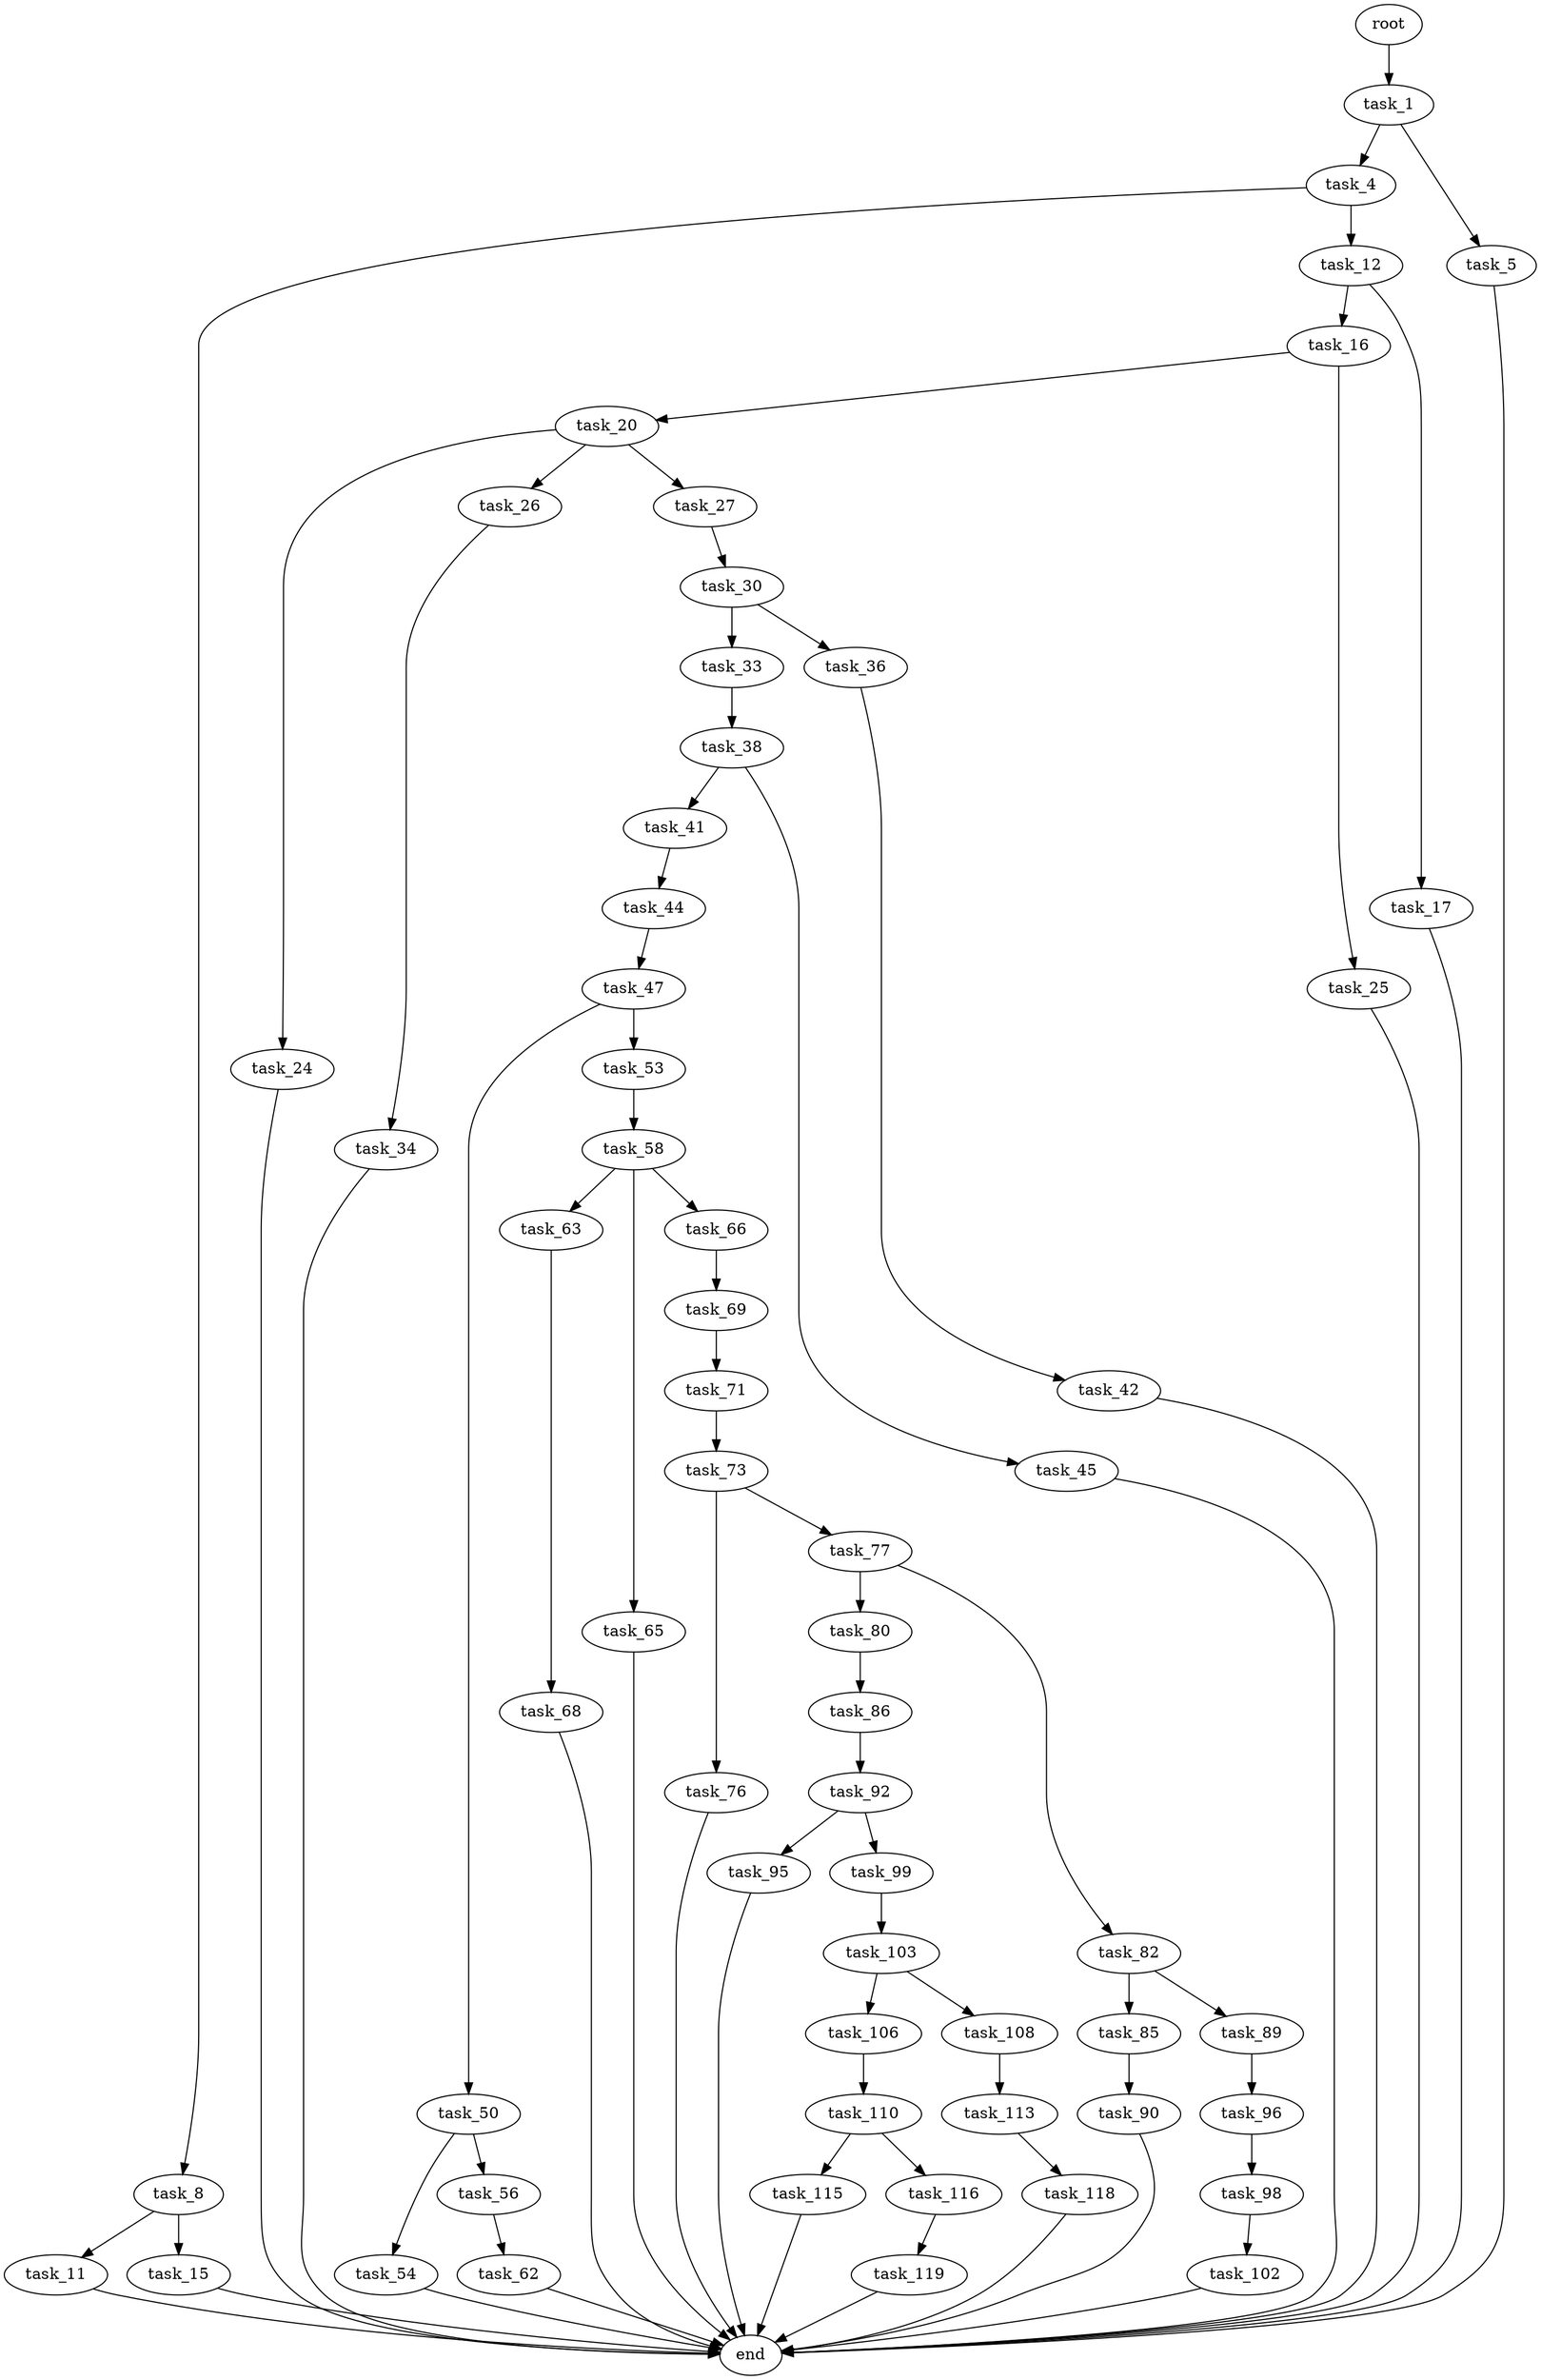 digraph G {
  root [size="0.000000"];
  task_1 [size="309311962350.000000"];
  task_4 [size="241138039880.000000"];
  task_5 [size="68719476736.000000"];
  task_8 [size="33529434754.000000"];
  task_12 [size="81664733918.000000"];
  end [size="0.000000"];
  task_11 [size="14507208784.000000"];
  task_15 [size="748565880797.000000"];
  task_16 [size="259507667954.000000"];
  task_17 [size="368293445632.000000"];
  task_20 [size="368293445632.000000"];
  task_25 [size="325311029428.000000"];
  task_24 [size="134217728000.000000"];
  task_26 [size="68719476736.000000"];
  task_27 [size="134217728000.000000"];
  task_34 [size="155077844155.000000"];
  task_30 [size="231928233984.000000"];
  task_33 [size="2475767972.000000"];
  task_36 [size="28991029248.000000"];
  task_38 [size="4031277520.000000"];
  task_42 [size="7914886802.000000"];
  task_41 [size="1111667638563.000000"];
  task_45 [size="134217728000.000000"];
  task_44 [size="8589934592.000000"];
  task_47 [size="1891597565.000000"];
  task_50 [size="10003603669.000000"];
  task_53 [size="68719476736.000000"];
  task_54 [size="1460494457.000000"];
  task_56 [size="2741779696.000000"];
  task_58 [size="19751420252.000000"];
  task_62 [size="31695259953.000000"];
  task_63 [size="368293445632.000000"];
  task_65 [size="104312199792.000000"];
  task_66 [size="100667264452.000000"];
  task_68 [size="14548013716.000000"];
  task_69 [size="365637919723.000000"];
  task_71 [size="549755813888.000000"];
  task_73 [size="8589934592.000000"];
  task_76 [size="909358916.000000"];
  task_77 [size="11441283628.000000"];
  task_80 [size="231928233984.000000"];
  task_82 [size="46610933779.000000"];
  task_86 [size="26995345219.000000"];
  task_85 [size="191992558513.000000"];
  task_89 [size="3158178704.000000"];
  task_90 [size="782757789696.000000"];
  task_92 [size="7386296510.000000"];
  task_96 [size="6766615160.000000"];
  task_95 [size="168975846420.000000"];
  task_99 [size="815584516117.000000"];
  task_98 [size="549755813888.000000"];
  task_102 [size="368293445632.000000"];
  task_103 [size="368293445632.000000"];
  task_106 [size="1926149170.000000"];
  task_108 [size="427490525419.000000"];
  task_110 [size="929338660664.000000"];
  task_113 [size="14359456822.000000"];
  task_115 [size="231928233984.000000"];
  task_116 [size="940368139492.000000"];
  task_118 [size="368293445632.000000"];
  task_119 [size="68719476736.000000"];

  root -> task_1 [size="1.000000"];
  task_1 -> task_4 [size="411041792.000000"];
  task_1 -> task_5 [size="411041792.000000"];
  task_4 -> task_8 [size="209715200.000000"];
  task_4 -> task_12 [size="209715200.000000"];
  task_5 -> end [size="1.000000"];
  task_8 -> task_11 [size="536870912.000000"];
  task_8 -> task_15 [size="536870912.000000"];
  task_12 -> task_16 [size="75497472.000000"];
  task_12 -> task_17 [size="75497472.000000"];
  task_11 -> end [size="1.000000"];
  task_15 -> end [size="1.000000"];
  task_16 -> task_20 [size="209715200.000000"];
  task_16 -> task_25 [size="209715200.000000"];
  task_17 -> end [size="1.000000"];
  task_20 -> task_24 [size="411041792.000000"];
  task_20 -> task_26 [size="411041792.000000"];
  task_20 -> task_27 [size="411041792.000000"];
  task_25 -> end [size="1.000000"];
  task_24 -> end [size="1.000000"];
  task_26 -> task_34 [size="134217728.000000"];
  task_27 -> task_30 [size="209715200.000000"];
  task_34 -> end [size="1.000000"];
  task_30 -> task_33 [size="301989888.000000"];
  task_30 -> task_36 [size="301989888.000000"];
  task_33 -> task_38 [size="75497472.000000"];
  task_36 -> task_42 [size="75497472.000000"];
  task_38 -> task_41 [size="209715200.000000"];
  task_38 -> task_45 [size="209715200.000000"];
  task_42 -> end [size="1.000000"];
  task_41 -> task_44 [size="838860800.000000"];
  task_45 -> end [size="1.000000"];
  task_44 -> task_47 [size="33554432.000000"];
  task_47 -> task_50 [size="33554432.000000"];
  task_47 -> task_53 [size="33554432.000000"];
  task_50 -> task_54 [size="838860800.000000"];
  task_50 -> task_56 [size="838860800.000000"];
  task_53 -> task_58 [size="134217728.000000"];
  task_54 -> end [size="1.000000"];
  task_56 -> task_62 [size="134217728.000000"];
  task_58 -> task_63 [size="679477248.000000"];
  task_58 -> task_65 [size="679477248.000000"];
  task_58 -> task_66 [size="679477248.000000"];
  task_62 -> end [size="1.000000"];
  task_63 -> task_68 [size="411041792.000000"];
  task_65 -> end [size="1.000000"];
  task_66 -> task_69 [size="75497472.000000"];
  task_68 -> end [size="1.000000"];
  task_69 -> task_71 [size="301989888.000000"];
  task_71 -> task_73 [size="536870912.000000"];
  task_73 -> task_76 [size="33554432.000000"];
  task_73 -> task_77 [size="33554432.000000"];
  task_76 -> end [size="1.000000"];
  task_77 -> task_80 [size="33554432.000000"];
  task_77 -> task_82 [size="33554432.000000"];
  task_80 -> task_86 [size="301989888.000000"];
  task_82 -> task_85 [size="33554432.000000"];
  task_82 -> task_89 [size="33554432.000000"];
  task_86 -> task_92 [size="838860800.000000"];
  task_85 -> task_90 [size="679477248.000000"];
  task_89 -> task_96 [size="75497472.000000"];
  task_90 -> end [size="1.000000"];
  task_92 -> task_95 [size="134217728.000000"];
  task_92 -> task_99 [size="134217728.000000"];
  task_96 -> task_98 [size="536870912.000000"];
  task_95 -> end [size="1.000000"];
  task_99 -> task_103 [size="679477248.000000"];
  task_98 -> task_102 [size="536870912.000000"];
  task_102 -> end [size="1.000000"];
  task_103 -> task_106 [size="411041792.000000"];
  task_103 -> task_108 [size="411041792.000000"];
  task_106 -> task_110 [size="134217728.000000"];
  task_108 -> task_113 [size="838860800.000000"];
  task_110 -> task_115 [size="838860800.000000"];
  task_110 -> task_116 [size="838860800.000000"];
  task_113 -> task_118 [size="411041792.000000"];
  task_115 -> end [size="1.000000"];
  task_116 -> task_119 [size="679477248.000000"];
  task_118 -> end [size="1.000000"];
  task_119 -> end [size="1.000000"];
}
